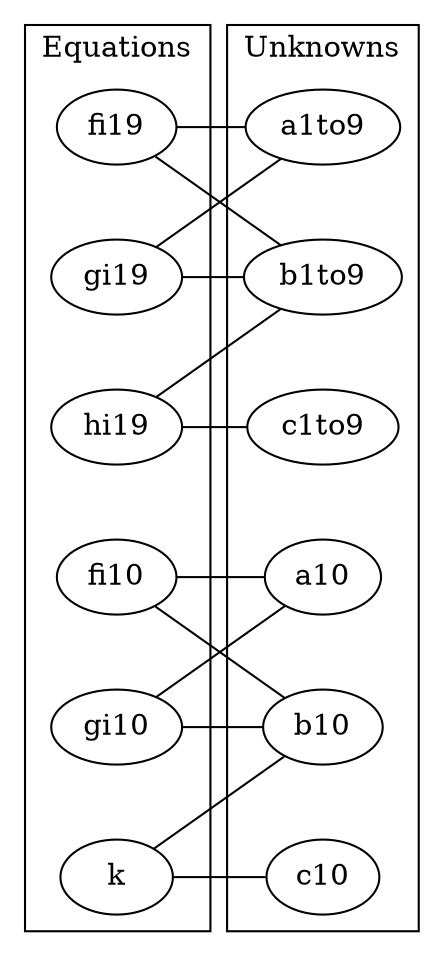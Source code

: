 graph G{   
        subgraph cluster0{
        label = "Equations"; 
        edge [style=invis];
        fi19 -- gi19 -- hi19 -- fi10 -- gi10 -- k;
        }
        subgraph cluster1{
        label = "Unknowns";
        edge [style=invis];
        a1to9 -- b1to9 -- c1to9 -- a10 -- b10 -- c10;
        }
        edge [constraint=false];
        b10 -- fi10;
        hi19 -- c1to9;
        b10 -- gi10;
        gi10 -- a10;
        k -- b10;
        gi19 -- b1to9;
        gi19 -- a1to9;
        a1to9 -- fi19;
        a10 -- fi10;
        hi19 -- b1to9;
        k -- c10;
        b1to9 -- fi19;
}